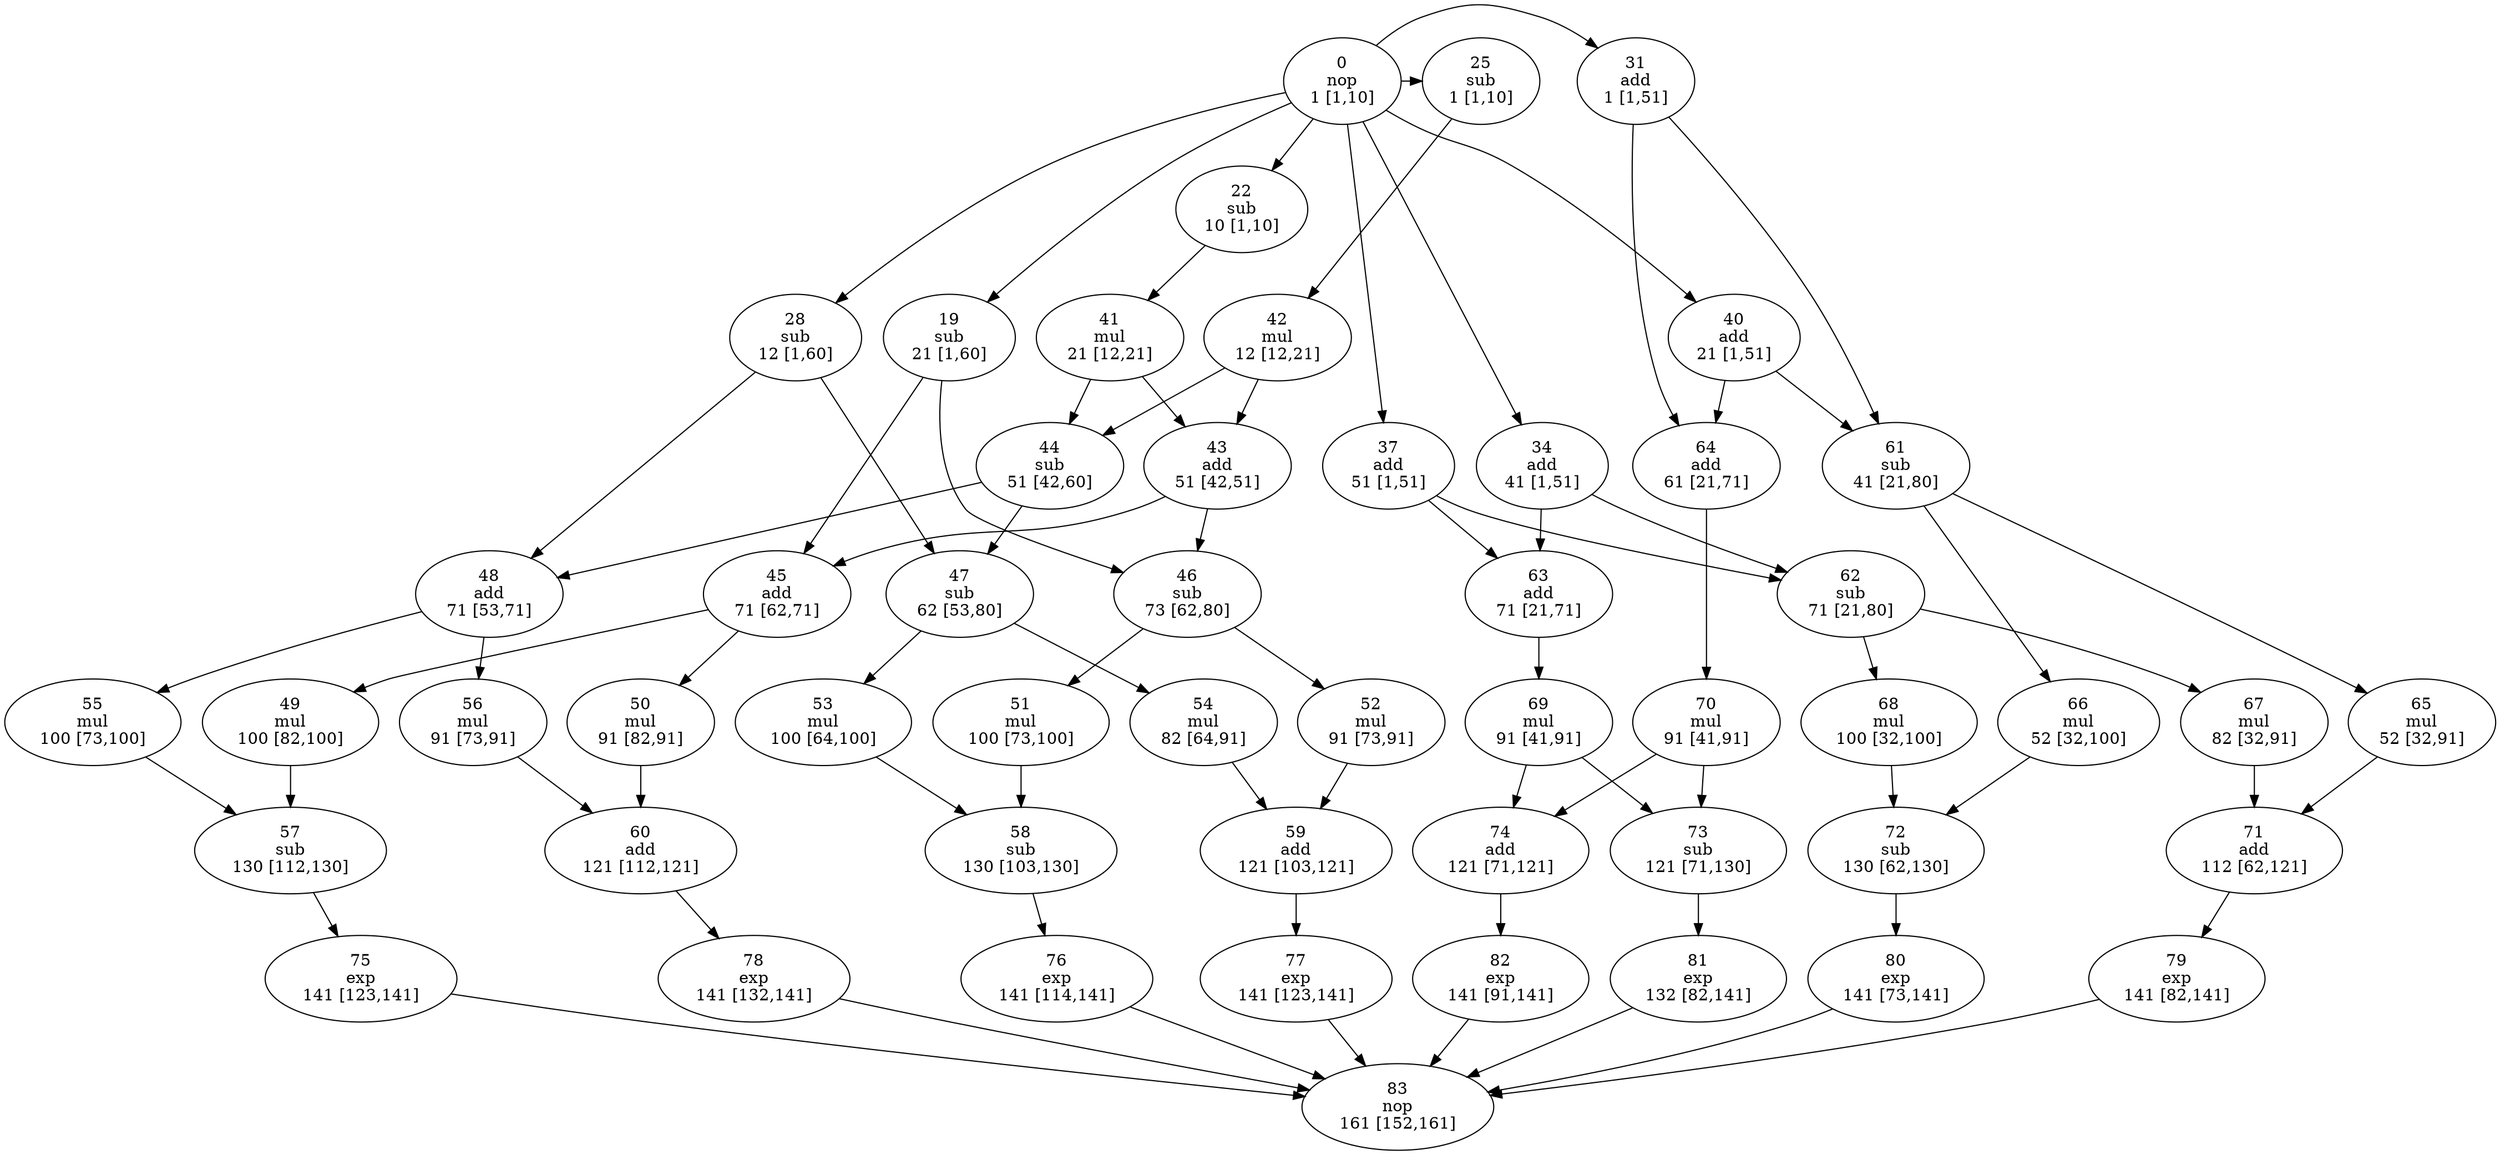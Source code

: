 strict digraph cosine1 {
	node [fontcolor=black,
		style=emplty
	];
	{
		graph [rank=same];
		0		 [area=0,
			delay=0,
			label="0\nnop\n1 [1,10]",
			scheduled=1,
			time_step=1,
			tl=10,
			ts=1];
		25		 [area=2,
			delay=11,
			label="25\nsub\n1 [1,10]",
			scheduled=1,
			time_step=1,
			tl=10,
			ts=1];
		0 -> 25;
		31		 [area=2,
			delay=20,
			label="31\nadd\n1 [1,51]",
			scheduled=1,
			time_step=1,
			tl=51,
			ts=1];
		0 -> 31;
	}
	{
		graph [rank=same];
		58		 [area=2,
			delay=11,
			label="58\nsub\n130 [103,130]",
			scheduled=1,
			time_step=130,
			tl=130,
			ts=103];
		72		 [area=2,
			delay=11,
			label="72\nsub\n130 [62,130]",
			scheduled=1,
			time_step=130,
			tl=130,
			ts=62];
		57		 [area=2,
			delay=11,
			label="57\nsub\n130 [112,130]",
			scheduled=1,
			time_step=130,
			tl=130,
			ts=112];
	}
	{
		graph [rank=same];
		68		 [area=17,
			delay=30,
			label="68\nmul\n100 [32,100]",
			scheduled=1,
			time_step=100,
			tl=100,
			ts=32];
		53		 [area=17,
			delay=30,
			label="53\nmul\n100 [64,100]",
			scheduled=1,
			time_step=100,
			tl=100,
			ts=64];
		49		 [area=17,
			delay=30,
			label="49\nmul\n100 [82,100]",
			scheduled=1,
			time_step=100,
			tl=100,
			ts=82];
		55		 [area=17,
			delay=30,
			label="55\nmul\n100 [73,100]",
			scheduled=1,
			time_step=100,
			tl=100,
			ts=73];
		51		 [area=17,
			delay=30,
			label="51\nmul\n100 [73,100]",
			scheduled=1,
			time_step=100,
			tl=100,
			ts=73];
	}
	{
		graph [rank=same];
		62		 [area=2,
			delay=11,
			label="62\nsub\n71 [21,80]",
			scheduled=1,
			time_step=71,
			tl=80,
			ts=21];
		63		 [area=2,
			delay=20,
			label="63\nadd\n71 [21,71]",
			scheduled=1,
			time_step=71,
			tl=71,
			ts=21];
		48		 [area=2,
			delay=20,
			label="48\nadd\n71 [53,71]",
			scheduled=1,
			time_step=71,
			tl=71,
			ts=53];
		45		 [area=2,
			delay=20,
			label="45\nadd\n71 [62,71]",
			scheduled=1,
			time_step=71,
			tl=71,
			ts=62];
	}
	{
		graph [rank=same];
		61		 [area=2,
			delay=11,
			label="61\nsub\n41 [21,80]",
			scheduled=1,
			time_step=41,
			tl=80,
			ts=21];
		34		 [area=2,
			delay=20,
			label="34\nadd\n41 [1,51]",
			scheduled=1,
			time_step=41,
			tl=51,
			ts=1];
	}
	{
		graph [rank=same];
		22		 [area=2,
			delay=11,
			label="22\nsub\n10 [1,10]",
			scheduled=1,
			time_step=10,
			tl=10,
			ts=1];
	}
	{
		graph [rank=same];
		81		 [area=2,
			delay=20,
			label="81\nexp\n132 [82,141]",
			scheduled=1,
			time_step=132,
			tl=141,
			ts=82];
	}
	{
		graph [rank=same];
		42		 [area=17,
			delay=30,
			label="42\nmul\n12 [12,21]",
			scheduled=1,
			time_step=12,
			tl=21,
			ts=12];
		28		 [area=2,
			delay=11,
			label="28\nsub\n12 [1,60]",
			scheduled=1,
			time_step=12,
			tl=60,
			ts=1];
	}
	{
		graph [rank=same];
		80		 [area=2,
			delay=20,
			label="80\nexp\n141 [73,141]",
			scheduled=1,
			time_step=141,
			tl=141,
			ts=73];
		82		 [area=2,
			delay=20,
			label="82\nexp\n141 [91,141]",
			scheduled=1,
			time_step=141,
			tl=141,
			ts=91];
		77		 [area=2,
			delay=20,
			label="77\nexp\n141 [123,141]",
			scheduled=1,
			time_step=141,
			tl=141,
			ts=123];
		76		 [area=2,
			delay=20,
			label="76\nexp\n141 [114,141]",
			scheduled=1,
			time_step=141,
			tl=141,
			ts=114];
		75		 [area=2,
			delay=20,
			label="75\nexp\n141 [123,141]",
			scheduled=1,
			time_step=141,
			tl=141,
			ts=123];
		79		 [area=2,
			delay=20,
			label="79\nexp\n141 [82,141]",
			scheduled=1,
			time_step=141,
			tl=141,
			ts=82];
		78		 [area=2,
			delay=20,
			label="78\nexp\n141 [132,141]",
			scheduled=1,
			time_step=141,
			tl=141,
			ts=132];
	}
	{
		graph [rank=same];
		83		 [area=0,
			delay=0,
			label="83\nnop\n161 [152,161]",
			scheduled=1,
			time_step=161,
			tl=161,
			ts=152];
	}
	{
		graph [rank=same];
		71		 [area=2,
			delay=20,
			label="71\nadd\n112 [62,121]",
			scheduled=1,
			time_step=112,
			tl=121,
			ts=62];
	}
	{
		graph [rank=same];
		54		 [area=17,
			delay=30,
			label="54\nmul\n82 [64,91]",
			scheduled=1,
			time_step=82,
			tl=91,
			ts=64];
		67		 [area=17,
			delay=30,
			label="67\nmul\n82 [32,91]",
			scheduled=1,
			time_step=82,
			tl=91,
			ts=32];
	}
	{
		graph [rank=same];
		43		 [area=2,
			delay=20,
			label="43\nadd\n51 [42,51]",
			scheduled=1,
			time_step=51,
			tl=51,
			ts=42];
		44		 [area=2,
			delay=11,
			label="44\nsub\n51 [42,60]",
			scheduled=1,
			time_step=51,
			tl=60,
			ts=42];
		37		 [area=2,
			delay=20,
			label="37\nadd\n51 [1,51]",
			scheduled=1,
			time_step=51,
			tl=51,
			ts=1];
	}
	{
		graph [rank=same];
		65		 [area=17,
			delay=30,
			label="65\nmul\n52 [32,91]",
			scheduled=1,
			time_step=52,
			tl=91,
			ts=32];
		66		 [area=17,
			delay=30,
			label="66\nmul\n52 [32,100]",
			scheduled=1,
			time_step=52,
			tl=100,
			ts=32];
	}
	{
		graph [rank=same];
		40		 [area=2,
			delay=20,
			label="40\nadd\n21 [1,51]",
			scheduled=1,
			time_step=21,
			tl=51,
			ts=1];
		41		 [area=17,
			delay=30,
			label="41\nmul\n21 [12,21]",
			scheduled=1,
			time_step=21,
			tl=21,
			ts=12];
		19		 [area=2,
			delay=11,
			label="19\nsub\n21 [1,60]",
			scheduled=1,
			time_step=21,
			tl=60,
			ts=1];
	}
	{
		graph [rank=same];
		46		 [area=2,
			delay=11,
			label="46\nsub\n73 [62,80]",
			scheduled=1,
			time_step=73,
			tl=80,
			ts=62];
	}
	{
		graph [rank=same];
		60		 [area=2,
			delay=20,
			label="60\nadd\n121 [112,121]",
			scheduled=1,
			time_step=121,
			tl=121,
			ts=112];
		74		 [area=2,
			delay=20,
			label="74\nadd\n121 [71,121]",
			scheduled=1,
			time_step=121,
			tl=121,
			ts=71];
		73		 [area=2,
			delay=11,
			label="73\nsub\n121 [71,130]",
			scheduled=1,
			time_step=121,
			tl=130,
			ts=71];
		59		 [area=2,
			delay=20,
			label="59\nadd\n121 [103,121]",
			scheduled=1,
			time_step=121,
			tl=121,
			ts=103];
	}
	{
		graph [rank=same];
		56		 [area=17,
			delay=30,
			label="56\nmul\n91 [73,91]",
			scheduled=1,
			time_step=91,
			tl=91,
			ts=73];
		69		 [area=17,
			delay=30,
			label="69\nmul\n91 [41,91]",
			scheduled=1,
			time_step=91,
			tl=91,
			ts=41];
		52		 [area=17,
			delay=30,
			label="52\nmul\n91 [73,91]",
			scheduled=1,
			time_step=91,
			tl=91,
			ts=73];
		70		 [area=17,
			delay=30,
			label="70\nmul\n91 [41,91]",
			scheduled=1,
			time_step=91,
			tl=91,
			ts=41];
		50		 [area=17,
			delay=30,
			label="50\nmul\n91 [82,91]",
			scheduled=1,
			time_step=91,
			tl=91,
			ts=82];
	}
	{
		graph [rank=same];
		64		 [area=2,
			delay=20,
			label="64\nadd\n61 [21,71]",
			scheduled=1,
			time_step=61,
			tl=71,
			ts=21];
	}
	{
		graph [rank=same];
		47		 [area=2,
			delay=11,
			label="47\nsub\n62 [53,80]",
			scheduled=1,
			time_step=62,
			tl=80,
			ts=53];
	}
	58 -> 76	 [name=56];
	56 -> 60	 [name=54];
	0 -> 28;
	0 -> 40;
	0 -> 22;
	0 -> 34;
	0 -> 19;
	0 -> 37;
	54 -> 59	 [name=52];
	42 -> 43	 [name=34];
	42 -> 44	 [name=33];
	43 -> 46	 [name=35];
	43 -> 45	 [name=36];
	60 -> 78	 [name=58];
	61 -> 65	 [name=59];
	61 -> 66	 [name=60];
	62 -> 67	 [name=61];
	62 -> 68	 [name=62];
	63 -> 69	 [name=63];
	64 -> 70	 [name=64];
	65 -> 71	 [name=65];
	66 -> 72	 [name=66];
	67 -> 71	 [name=67];
	68 -> 72	 [name=68];
	69 -> 74	 [name=70];
	69 -> 73	 [name=69];
	80 -> 83;
	81 -> 83;
	53 -> 58	 [name=51];
	25 -> 42	 [name=10];
	48 -> 56	 [name=45];
	48 -> 55	 [name=46];
	49 -> 57	 [name=47];
	46 -> 52	 [name=41];
	46 -> 51	 [name=42];
	44 -> 48	 [name=38];
	44 -> 47	 [name=37];
	45 -> 49	 [name=40];
	45 -> 50	 [name=39];
	28 -> 48	 [name=14];
	28 -> 47	 [name=13];
	40 -> 61	 [name=29];
	40 -> 64	 [name=30];
	41 -> 43	 [name=32];
	41 -> 44	 [name=31];
	82 -> 83;
	47 -> 54	 [name=44];
	47 -> 53	 [name=43];
	52 -> 59	 [name=50];
	77 -> 83;
	76 -> 83;
	75 -> 83;
	74 -> 82	 [name=76];
	73 -> 81	 [name=75];
	72 -> 80	 [name=74];
	71 -> 79	 [name=73];
	70 -> 74	 [name=72];
	70 -> 73	 [name=71];
	79 -> 83;
	78 -> 83;
	59 -> 77	 [name=57];
	22 -> 41	 [name=7];
	55 -> 57	 [name=53];
	57 -> 75	 [name=55];
	51 -> 58	 [name=49];
	34 -> 62	 [name=22];
	34 -> 63	 [name=21];
	19 -> 46	 [name=3];
	19 -> 45	 [name=4];
	37 -> 62	 [name=26];
	37 -> 63	 [name=25];
	31 -> 61	 [name=17];
	31 -> 64	 [name=18];
	50 -> 60	 [name=48];
}

